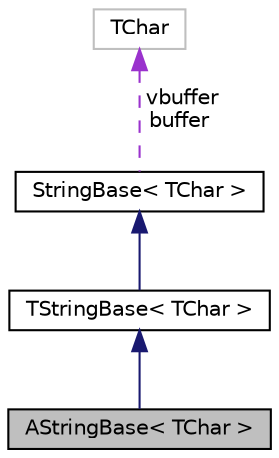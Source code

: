 digraph "AStringBase&lt; TChar &gt;"
{
  edge [fontname="Helvetica",fontsize="10",labelfontname="Helvetica",labelfontsize="10"];
  node [fontname="Helvetica",fontsize="10",shape=record];
  Node9 [label="AStringBase\< TChar \>",height=0.2,width=0.4,color="black", fillcolor="grey75", style="filled", fontcolor="black"];
  Node10 -> Node9 [dir="back",color="midnightblue",fontsize="10",style="solid",fontname="Helvetica"];
  Node10 [label="TStringBase\< TChar \>",height=0.2,width=0.4,color="black", fillcolor="white", style="filled",URL="$classaworx_1_1lib_1_1strings_1_1TStringBase.html"];
  Node11 -> Node10 [dir="back",color="midnightblue",fontsize="10",style="solid",fontname="Helvetica"];
  Node11 [label="StringBase\< TChar \>",height=0.2,width=0.4,color="black", fillcolor="white", style="filled",URL="$classaworx_1_1lib_1_1strings_1_1StringBase.html"];
  Node12 -> Node11 [dir="back",color="darkorchid3",fontsize="10",style="dashed",label=" vbuffer\nbuffer" ,fontname="Helvetica"];
  Node12 [label="TChar",height=0.2,width=0.4,color="grey75", fillcolor="white", style="filled"];
}
